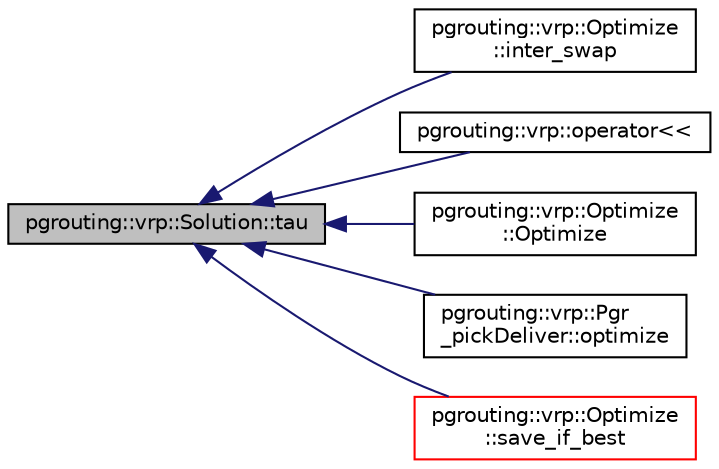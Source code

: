 digraph "pgrouting::vrp::Solution::tau"
{
  edge [fontname="Helvetica",fontsize="10",labelfontname="Helvetica",labelfontsize="10"];
  node [fontname="Helvetica",fontsize="10",shape=record];
  rankdir="LR";
  Node68 [label="pgrouting::vrp::Solution::tau",height=0.2,width=0.4,color="black", fillcolor="grey75", style="filled", fontcolor="black"];
  Node68 -> Node69 [dir="back",color="midnightblue",fontsize="10",style="solid",fontname="Helvetica"];
  Node69 [label="pgrouting::vrp::Optimize\l::inter_swap",height=0.2,width=0.4,color="black", fillcolor="white", style="filled",URL="$classpgrouting_1_1vrp_1_1Optimize.html#a8c70bf0623e2f035e5a17c44f65a182a"];
  Node68 -> Node70 [dir="back",color="midnightblue",fontsize="10",style="solid",fontname="Helvetica"];
  Node70 [label="pgrouting::vrp::operator\<\<",height=0.2,width=0.4,color="black", fillcolor="white", style="filled",URL="$namespacepgrouting_1_1vrp.html#a769f6fd705d9e0b9637268e653373a3a"];
  Node68 -> Node71 [dir="back",color="midnightblue",fontsize="10",style="solid",fontname="Helvetica"];
  Node71 [label="pgrouting::vrp::Optimize\l::Optimize",height=0.2,width=0.4,color="black", fillcolor="white", style="filled",URL="$classpgrouting_1_1vrp_1_1Optimize.html#a5f1c576eb73afb6272f94c693d225566"];
  Node68 -> Node72 [dir="back",color="midnightblue",fontsize="10",style="solid",fontname="Helvetica"];
  Node72 [label="pgrouting::vrp::Pgr\l_pickDeliver::optimize",height=0.2,width=0.4,color="black", fillcolor="white", style="filled",URL="$classpgrouting_1_1vrp_1_1Pgr__pickDeliver.html#a84d90033d899d7377497cb3d42cb5d05"];
  Node68 -> Node73 [dir="back",color="midnightblue",fontsize="10",style="solid",fontname="Helvetica"];
  Node73 [label="pgrouting::vrp::Optimize\l::save_if_best",height=0.2,width=0.4,color="red", fillcolor="white", style="filled",URL="$classpgrouting_1_1vrp_1_1Optimize.html#a566ff61efd9b90653451236317ffa16f"];
}
